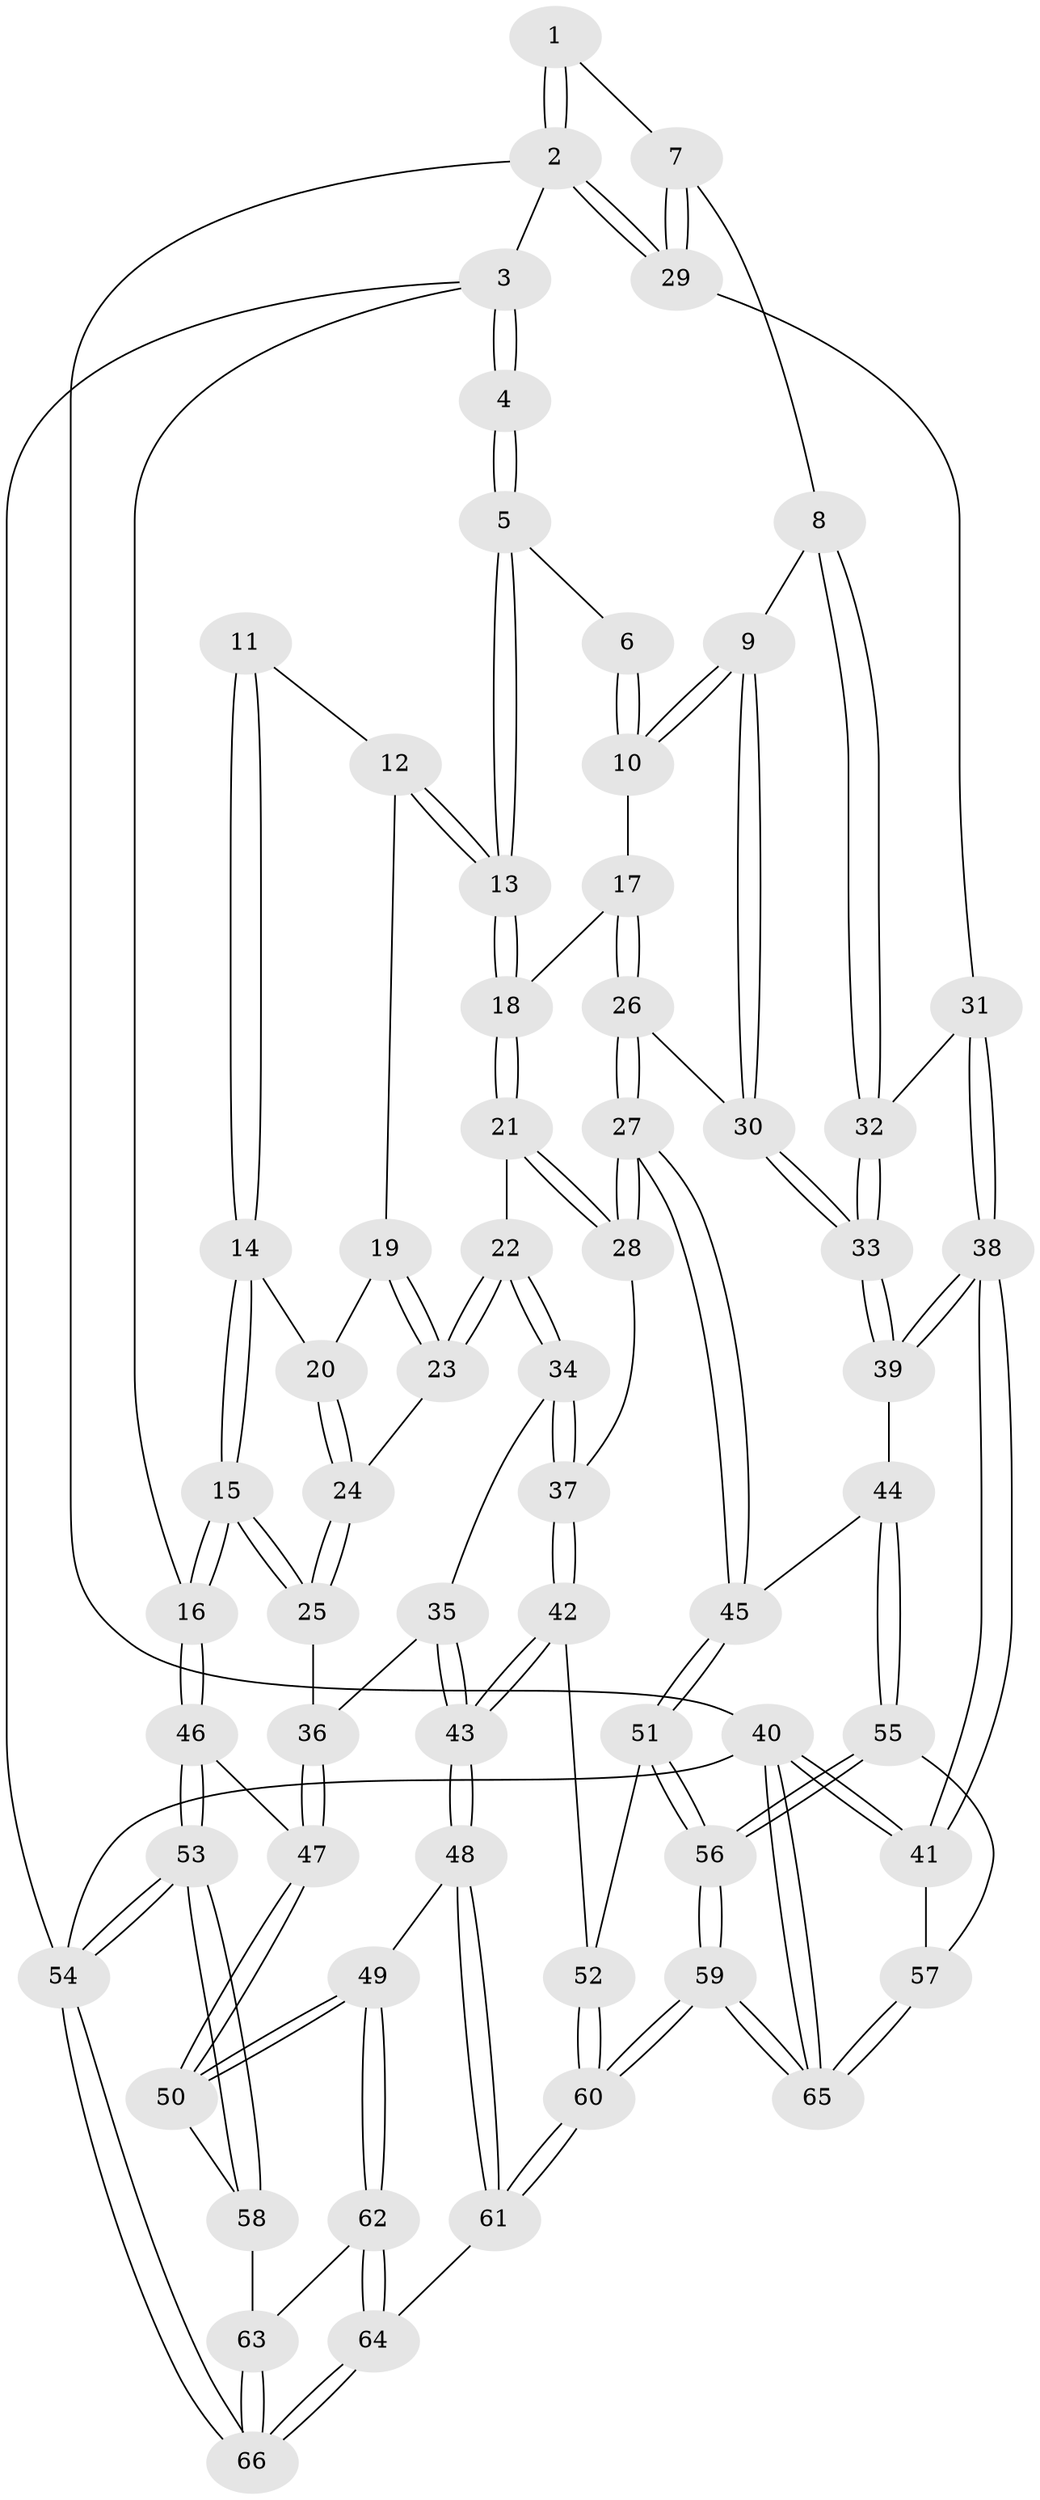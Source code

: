 // Generated by graph-tools (version 1.1) at 2025/27/03/09/25 03:27:14]
// undirected, 66 vertices, 162 edges
graph export_dot {
graph [start="1"]
  node [color=gray90,style=filled];
  1 [pos="+0.6902994859054267+0"];
  2 [pos="+1+0"];
  3 [pos="+0+0"];
  4 [pos="+0.05008785800107991+0"];
  5 [pos="+0.46840923943176405+0"];
  6 [pos="+0.5367125872793225+0"];
  7 [pos="+0.8522432801633126+0.20048580540895716"];
  8 [pos="+0.7763238051570925+0.2622387670165039"];
  9 [pos="+0.7513143824017746+0.27501403481977404"];
  10 [pos="+0.7150788830715782+0.2453641179726035"];
  11 [pos="+0.13557842620439495+0.06214224885424025"];
  12 [pos="+0.23843868244725833+0.15715379336089222"];
  13 [pos="+0.4036853117647934+0.1379838499373062"];
  14 [pos="+0.052987802128233785+0.22992630490651148"];
  15 [pos="+0+0.33324823209736454"];
  16 [pos="+0+0.34018788666368627"];
  17 [pos="+0.45351068109869475+0.20385673041158547"];
  18 [pos="+0.41982198379924224+0.1923557074966927"];
  19 [pos="+0.1966086848948725+0.22044265088736645"];
  20 [pos="+0.10341075154371415+0.23511620130069727"];
  21 [pos="+0.37963617016406365+0.3198803315629529"];
  22 [pos="+0.2943251461741063+0.3711714997417345"];
  23 [pos="+0.2612283867573803+0.36836784586682275"];
  24 [pos="+0.21882056011272397+0.3833903000299235"];
  25 [pos="+0.17061176741200343+0.41155411088699706"];
  26 [pos="+0.6454110530858199+0.4442841184806656"];
  27 [pos="+0.5868611479444389+0.48590716653847843"];
  28 [pos="+0.5445174599077383+0.47427746422186823"];
  29 [pos="+1+0.08167419483350347"];
  30 [pos="+0.7071003818852025+0.41189178766330997"];
  31 [pos="+1+0.36223941169103624"];
  32 [pos="+0.9648513971176493+0.40680058883814063"];
  33 [pos="+0.8441489882602503+0.537092804150698"];
  34 [pos="+0.32736439664989864+0.5216535063709891"];
  35 [pos="+0.2331085404102735+0.5467719387822074"];
  36 [pos="+0.1659924473257616+0.5405667134017071"];
  37 [pos="+0.3571342670131336+0.5501162503922805"];
  38 [pos="+1+0.7559494538294137"];
  39 [pos="+0.8890754157358464+0.6248758353856338"];
  40 [pos="+1+1"];
  41 [pos="+1+0.8144281575933855"];
  42 [pos="+0.35608605512603264+0.7424499301695954"];
  43 [pos="+0.30789878339706633+0.7683593500726427"];
  44 [pos="+0.7322051319551778+0.7116938327097518"];
  45 [pos="+0.5854057897412699+0.5184987601458041"];
  46 [pos="+0+0.5234167049865818"];
  47 [pos="+0.10372874260640211+0.6150873311793984"];
  48 [pos="+0.3020019800899005+0.7723743234365176"];
  49 [pos="+0.2701987304816232+0.7793102185213161"];
  50 [pos="+0.1512022565907969+0.7001399171413021"];
  51 [pos="+0.4905786360383863+0.7440665539187313"];
  52 [pos="+0.3982416945273205+0.7439940491636639"];
  53 [pos="+0+0.897905769271818"];
  54 [pos="+0+1"];
  55 [pos="+0.6657460839461814+0.8206716947098769"];
  56 [pos="+0.6070642994172918+0.8385224233201127"];
  57 [pos="+0.7261765228688375+0.85177722962292"];
  58 [pos="+0+0.824449733155656"];
  59 [pos="+0.5211975976025914+1"];
  60 [pos="+0.5173071022637927+1"];
  61 [pos="+0.48565797536913746+1"];
  62 [pos="+0.22315513659194688+0.8500866459922527"];
  63 [pos="+0.18950619921666614+0.8864579615953179"];
  64 [pos="+0.4222170902957494+1"];
  65 [pos="+1+1"];
  66 [pos="+0.009613689207461473+1"];
  1 -- 2;
  1 -- 2;
  1 -- 7;
  2 -- 3;
  2 -- 29;
  2 -- 29;
  2 -- 40;
  3 -- 4;
  3 -- 4;
  3 -- 16;
  3 -- 54;
  4 -- 5;
  4 -- 5;
  5 -- 6;
  5 -- 13;
  5 -- 13;
  6 -- 10;
  6 -- 10;
  7 -- 8;
  7 -- 29;
  7 -- 29;
  8 -- 9;
  8 -- 32;
  8 -- 32;
  9 -- 10;
  9 -- 10;
  9 -- 30;
  9 -- 30;
  10 -- 17;
  11 -- 12;
  11 -- 14;
  11 -- 14;
  12 -- 13;
  12 -- 13;
  12 -- 19;
  13 -- 18;
  13 -- 18;
  14 -- 15;
  14 -- 15;
  14 -- 20;
  15 -- 16;
  15 -- 16;
  15 -- 25;
  15 -- 25;
  16 -- 46;
  16 -- 46;
  17 -- 18;
  17 -- 26;
  17 -- 26;
  18 -- 21;
  18 -- 21;
  19 -- 20;
  19 -- 23;
  19 -- 23;
  20 -- 24;
  20 -- 24;
  21 -- 22;
  21 -- 28;
  21 -- 28;
  22 -- 23;
  22 -- 23;
  22 -- 34;
  22 -- 34;
  23 -- 24;
  24 -- 25;
  24 -- 25;
  25 -- 36;
  26 -- 27;
  26 -- 27;
  26 -- 30;
  27 -- 28;
  27 -- 28;
  27 -- 45;
  27 -- 45;
  28 -- 37;
  29 -- 31;
  30 -- 33;
  30 -- 33;
  31 -- 32;
  31 -- 38;
  31 -- 38;
  32 -- 33;
  32 -- 33;
  33 -- 39;
  33 -- 39;
  34 -- 35;
  34 -- 37;
  34 -- 37;
  35 -- 36;
  35 -- 43;
  35 -- 43;
  36 -- 47;
  36 -- 47;
  37 -- 42;
  37 -- 42;
  38 -- 39;
  38 -- 39;
  38 -- 41;
  38 -- 41;
  39 -- 44;
  40 -- 41;
  40 -- 41;
  40 -- 65;
  40 -- 65;
  40 -- 54;
  41 -- 57;
  42 -- 43;
  42 -- 43;
  42 -- 52;
  43 -- 48;
  43 -- 48;
  44 -- 45;
  44 -- 55;
  44 -- 55;
  45 -- 51;
  45 -- 51;
  46 -- 47;
  46 -- 53;
  46 -- 53;
  47 -- 50;
  47 -- 50;
  48 -- 49;
  48 -- 61;
  48 -- 61;
  49 -- 50;
  49 -- 50;
  49 -- 62;
  49 -- 62;
  50 -- 58;
  51 -- 52;
  51 -- 56;
  51 -- 56;
  52 -- 60;
  52 -- 60;
  53 -- 54;
  53 -- 54;
  53 -- 58;
  53 -- 58;
  54 -- 66;
  54 -- 66;
  55 -- 56;
  55 -- 56;
  55 -- 57;
  56 -- 59;
  56 -- 59;
  57 -- 65;
  57 -- 65;
  58 -- 63;
  59 -- 60;
  59 -- 60;
  59 -- 65;
  59 -- 65;
  60 -- 61;
  60 -- 61;
  61 -- 64;
  62 -- 63;
  62 -- 64;
  62 -- 64;
  63 -- 66;
  63 -- 66;
  64 -- 66;
  64 -- 66;
}
